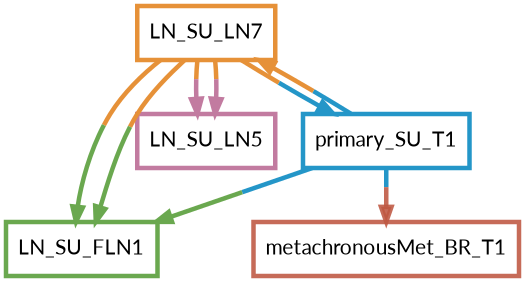 digraph  {
dpi=600;size=3.5;
LN_SU_FLN1 [color="#6aa84fff", fillcolor=white, fontname=Lato, penwidth="3.0", shape=box];
LN_SU_LN5 [color="#c27ba0ff", fillcolor=white, fontname=Lato, penwidth="3.0", shape=box];
LN_SU_LN7 [color="#e69138ff", fillcolor=white, fontname=Lato, penwidth="3.0", shape=box];
metachronousMet_BR_T1 [color="#be5742e1", fillcolor=white, fontname=Lato, penwidth="3.0", shape=box];
primary_SU_T1 [color="#2496c8ff", fillcolor=white, fontname=Lato, penwidth="3.0", shape=box];
LN_SU_LN7 -> LN_SU_FLN1  [color="#e69138ff;0.5:#6aa84fff", key=0, penwidth=3];
LN_SU_LN7 -> LN_SU_FLN1  [color="#e69138ff;0.5:#6aa84fff", key=1, penwidth=3];
LN_SU_LN7 -> LN_SU_LN5  [color="#e69138ff;0.5:#c27ba0ff", key=0, penwidth=3];
LN_SU_LN7 -> LN_SU_LN5  [color="#e69138ff;0.5:#c27ba0ff", key=1, penwidth=3];
LN_SU_LN7 -> primary_SU_T1  [color="#e69138ff;0.5:#2496c8ff", key=0, penwidth=3];
primary_SU_T1 -> LN_SU_FLN1  [color="#2496c8ff;0.5:#6aa84fff", key=0, penwidth=3];
primary_SU_T1 -> LN_SU_LN7  [color="#2496c8ff;0.5:#e69138ff", key=0, penwidth=3];
primary_SU_T1 -> metachronousMet_BR_T1  [color="#2496c8ff;0.5:#be5742e1", key=0, penwidth=3];
}
